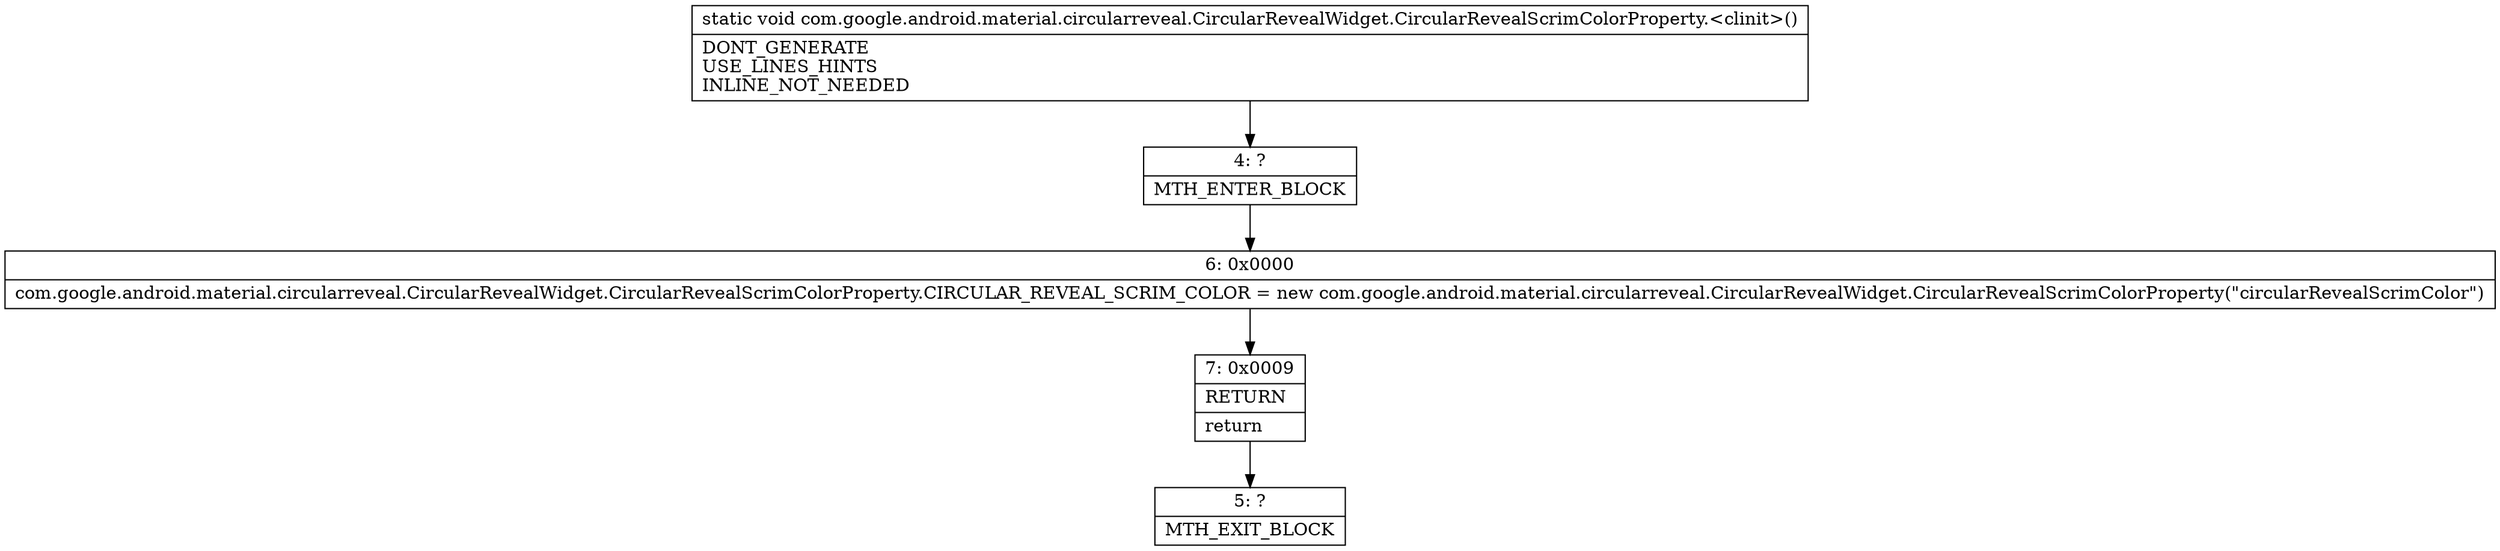 digraph "CFG forcom.google.android.material.circularreveal.CircularRevealWidget.CircularRevealScrimColorProperty.\<clinit\>()V" {
Node_4 [shape=record,label="{4\:\ ?|MTH_ENTER_BLOCK\l}"];
Node_6 [shape=record,label="{6\:\ 0x0000|com.google.android.material.circularreveal.CircularRevealWidget.CircularRevealScrimColorProperty.CIRCULAR_REVEAL_SCRIM_COLOR = new com.google.android.material.circularreveal.CircularRevealWidget.CircularRevealScrimColorProperty(\"circularRevealScrimColor\")\l}"];
Node_7 [shape=record,label="{7\:\ 0x0009|RETURN\l|return\l}"];
Node_5 [shape=record,label="{5\:\ ?|MTH_EXIT_BLOCK\l}"];
MethodNode[shape=record,label="{static void com.google.android.material.circularreveal.CircularRevealWidget.CircularRevealScrimColorProperty.\<clinit\>()  | DONT_GENERATE\lUSE_LINES_HINTS\lINLINE_NOT_NEEDED\l}"];
MethodNode -> Node_4;Node_4 -> Node_6;
Node_6 -> Node_7;
Node_7 -> Node_5;
}

